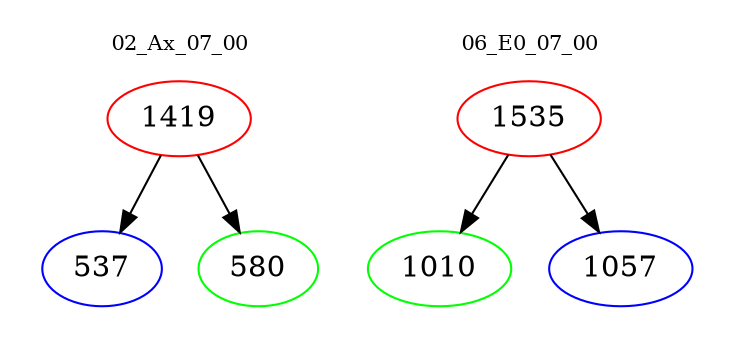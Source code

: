 digraph{
subgraph cluster_0 {
color = white
label = "02_Ax_07_00";
fontsize=10;
T0_1419 [label="1419", color="red"]
T0_1419 -> T0_537 [color="black"]
T0_537 [label="537", color="blue"]
T0_1419 -> T0_580 [color="black"]
T0_580 [label="580", color="green"]
}
subgraph cluster_1 {
color = white
label = "06_E0_07_00";
fontsize=10;
T1_1535 [label="1535", color="red"]
T1_1535 -> T1_1010 [color="black"]
T1_1010 [label="1010", color="green"]
T1_1535 -> T1_1057 [color="black"]
T1_1057 [label="1057", color="blue"]
}
}
